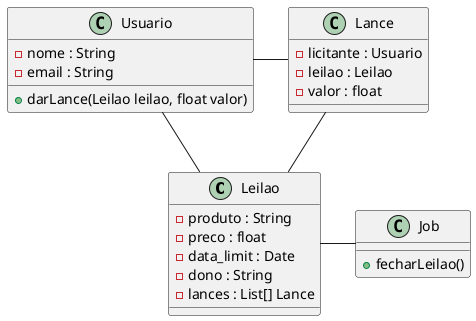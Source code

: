 @startuml class diagram

class Leilao{
    - produto : String
    - preco : float
    - data_limit : Date
    - dono : String
    - lances : List[] Lance
}

class Usuario{
    - nome : String
    - email : String
    + darLance(Leilao leilao, float valor)
}

class Lance{
    - licitante : Usuario
    - leilao : Leilao
    - valor : float
}

class Job{
    + fecharLeilao()
}

Leilao -l- Usuario
Leilao -u- Lance
Usuario -r- Lance
Leilao -r- Job

@enduml